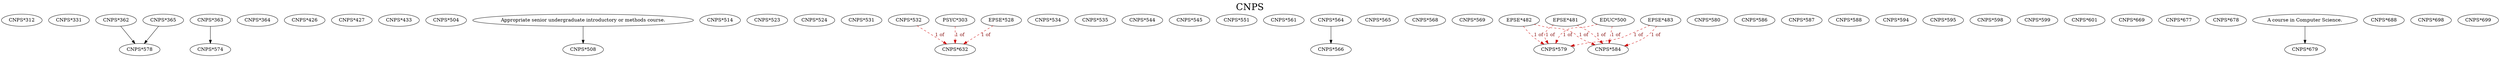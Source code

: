 digraph CNPS {
labelloc = "t";
label = "CNPS"
fontsize = 27;
"CNPS*312"
"CNPS*331"
"CNPS*362"
"CNPS*363"
"CNPS*364"
"CNPS*365"
"CNPS*426"
"CNPS*427"
"CNPS*433"
"CNPS*504"
"Appropriate senior undergraduate introductory or methods course." -> "CNPS*508" [style=solid]
"CNPS*514"
"CNPS*523"
"CNPS*524"
"CNPS*531"
"CNPS*532"
"CNPS*534"
"CNPS*535"
"CNPS*544"
"CNPS*545"
"CNPS*551"
"CNPS*561"
"CNPS*564"
"CNPS*565"
"CNPS*564" -> "CNPS*566" [style=solid]
"CNPS*568"
"CNPS*569"
"CNPS*363" -> "CNPS*574" [style=solid]
"CNPS*362" -> "CNPS*578"
"CNPS*365" -> "CNPS*578"
"EDUC*500" -> "CNPS*579" [style=dashed] [label="1 of", fontcolor=firebrick4] [color=red3]
"EPSE*481" -> "CNPS*579" [style=dashed] [label="1 of", fontcolor=firebrick4] [color=red3]
"EPSE*482" -> "CNPS*579" [style=dashed] [label="1 of", fontcolor=firebrick4] [color=red3]
"EPSE*483" -> "CNPS*579" [style=dashed] [label="1 of", fontcolor=firebrick4] [color=red3]
"CNPS*580"
"EDUC*500" -> "CNPS*584" [style=dashed] [label="1 of", fontcolor=firebrick4] [color=red3]
"EPSE*481" -> "CNPS*584" [style=dashed] [label="1 of", fontcolor=firebrick4] [color=red3]
"EPSE*482" -> "CNPS*584" [style=dashed] [label="1 of", fontcolor=firebrick4] [color=red3]
"EPSE*483" -> "CNPS*584" [style=dashed] [label="1 of", fontcolor=firebrick4] [color=red3]
"CNPS*586"
"CNPS*587"
"CNPS*588"
"CNPS*594"
"CNPS*595"
"CNPS*598"
"CNPS*599"
"CNPS*601"
"PSYC*303" -> "CNPS*632" [style=dashed] [label="1 of", fontcolor=firebrick4] [color=red3]
"EPSE*528" -> "CNPS*632" [style=dashed] [label="1 of", fontcolor=firebrick4] [color=red3]
"CNPS*532" -> "CNPS*632" [style=dashed] [label="1 of", fontcolor=firebrick4] [color=red3]
"CNPS*669"
"CNPS*677"
"CNPS*678"
"A course in Computer Science." -> "CNPS*679" [style=solid]
"CNPS*688"
"CNPS*698"
"CNPS*699"
}
